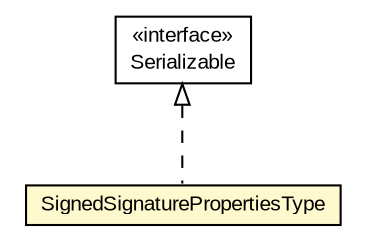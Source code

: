 #!/usr/local/bin/dot
#
# Class diagram 
# Generated by UMLGraph version R5_6-24-gf6e263 (http://www.umlgraph.org/)
#

digraph G {
	edge [fontname="arial",fontsize=10,labelfontname="arial",labelfontsize=10];
	node [fontname="arial",fontsize=10,shape=plaintext];
	nodesep=0.25;
	ranksep=0.5;
	// eu.europa.esig.jaxb.xades.SignedSignaturePropertiesType
	c661466 [label=<<table title="eu.europa.esig.jaxb.xades.SignedSignaturePropertiesType" border="0" cellborder="1" cellspacing="0" cellpadding="2" port="p" bgcolor="lemonChiffon" href="./SignedSignaturePropertiesType.html">
		<tr><td><table border="0" cellspacing="0" cellpadding="1">
<tr><td align="center" balign="center"> SignedSignaturePropertiesType </td></tr>
		</table></td></tr>
		</table>>, URL="./SignedSignaturePropertiesType.html", fontname="arial", fontcolor="black", fontsize=10.0];
	//eu.europa.esig.jaxb.xades.SignedSignaturePropertiesType implements java.io.Serializable
	c661710:p -> c661466:p [dir=back,arrowtail=empty,style=dashed];
	// java.io.Serializable
	c661710 [label=<<table title="java.io.Serializable" border="0" cellborder="1" cellspacing="0" cellpadding="2" port="p" href="http://java.sun.com/j2se/1.4.2/docs/api/java/io/Serializable.html">
		<tr><td><table border="0" cellspacing="0" cellpadding="1">
<tr><td align="center" balign="center"> &#171;interface&#187; </td></tr>
<tr><td align="center" balign="center"> Serializable </td></tr>
		</table></td></tr>
		</table>>, URL="http://java.sun.com/j2se/1.4.2/docs/api/java/io/Serializable.html", fontname="arial", fontcolor="black", fontsize=10.0];
}

